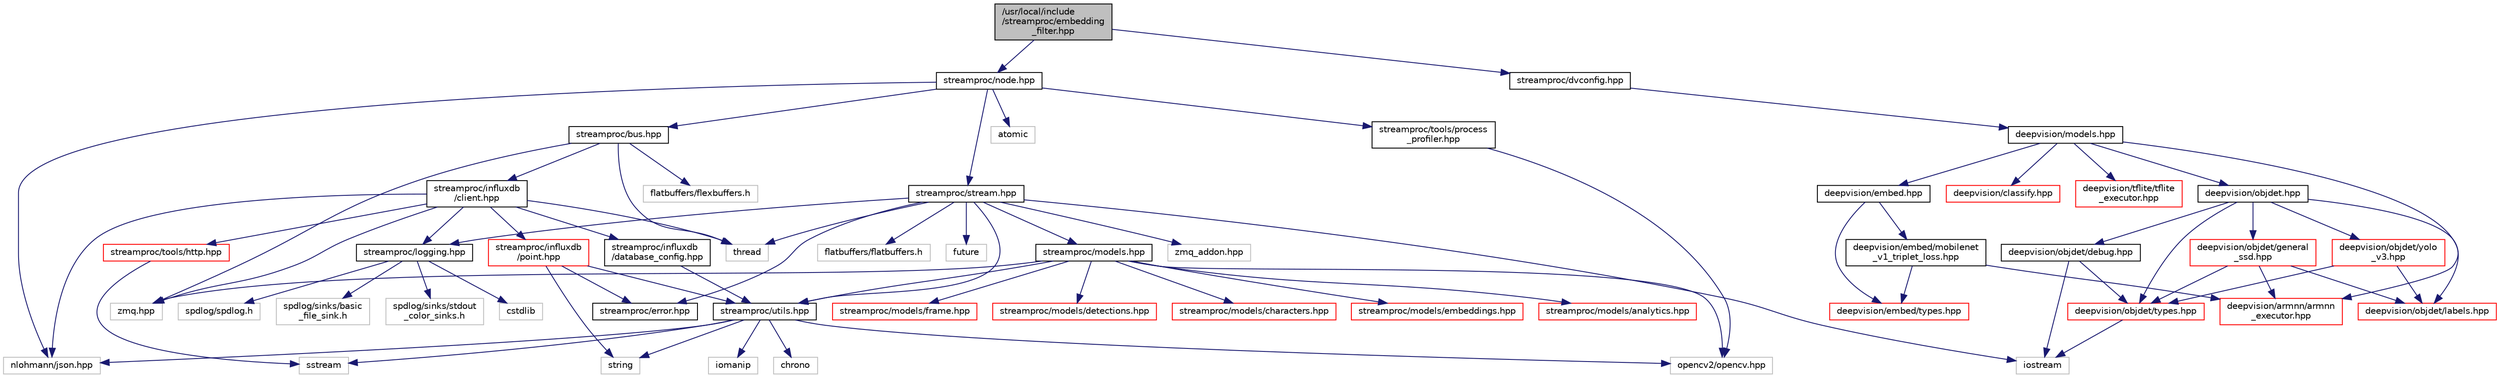 digraph "/usr/local/include/streamproc/embedding_filter.hpp"
{
  edge [fontname="Helvetica",fontsize="10",labelfontname="Helvetica",labelfontsize="10"];
  node [fontname="Helvetica",fontsize="10",shape=record];
  Node0 [label="/usr/local/include\l/streamproc/embedding\l_filter.hpp",height=0.2,width=0.4,color="black", fillcolor="grey75", style="filled", fontcolor="black"];
  Node0 -> Node1 [color="midnightblue",fontsize="10",style="solid",fontname="Helvetica"];
  Node1 [label="streamproc/node.hpp",height=0.2,width=0.4,color="black", fillcolor="white", style="filled",URL="$d3/d09/node_8hpp.html"];
  Node1 -> Node2 [color="midnightblue",fontsize="10",style="solid",fontname="Helvetica"];
  Node2 [label="atomic",height=0.2,width=0.4,color="grey75", fillcolor="white", style="filled"];
  Node1 -> Node3 [color="midnightblue",fontsize="10",style="solid",fontname="Helvetica"];
  Node3 [label="nlohmann/json.hpp",height=0.2,width=0.4,color="grey75", fillcolor="white", style="filled"];
  Node1 -> Node4 [color="midnightblue",fontsize="10",style="solid",fontname="Helvetica"];
  Node4 [label="streamproc/bus.hpp",height=0.2,width=0.4,color="black", fillcolor="white", style="filled",URL="$d3/ddc/bus_8hpp.html"];
  Node4 -> Node5 [color="midnightblue",fontsize="10",style="solid",fontname="Helvetica"];
  Node5 [label="thread",height=0.2,width=0.4,color="grey75", fillcolor="white", style="filled"];
  Node4 -> Node6 [color="midnightblue",fontsize="10",style="solid",fontname="Helvetica"];
  Node6 [label="zmq.hpp",height=0.2,width=0.4,color="grey75", fillcolor="white", style="filled"];
  Node4 -> Node7 [color="midnightblue",fontsize="10",style="solid",fontname="Helvetica"];
  Node7 [label="flatbuffers/flexbuffers.h",height=0.2,width=0.4,color="grey75", fillcolor="white", style="filled"];
  Node4 -> Node8 [color="midnightblue",fontsize="10",style="solid",fontname="Helvetica"];
  Node8 [label="streamproc/influxdb\l/client.hpp",height=0.2,width=0.4,color="black", fillcolor="white", style="filled",URL="$d2/dfe/client_8hpp.html"];
  Node8 -> Node5 [color="midnightblue",fontsize="10",style="solid",fontname="Helvetica"];
  Node8 -> Node6 [color="midnightblue",fontsize="10",style="solid",fontname="Helvetica"];
  Node8 -> Node3 [color="midnightblue",fontsize="10",style="solid",fontname="Helvetica"];
  Node8 -> Node9 [color="midnightblue",fontsize="10",style="solid",fontname="Helvetica"];
  Node9 [label="streamproc/influxdb\l/database_config.hpp",height=0.2,width=0.4,color="black", fillcolor="white", style="filled",URL="$d9/d55/database__config_8hpp.html"];
  Node9 -> Node10 [color="midnightblue",fontsize="10",style="solid",fontname="Helvetica"];
  Node10 [label="streamproc/utils.hpp",height=0.2,width=0.4,color="black", fillcolor="white", style="filled",URL="$d8/d5b/streamproc_2utils_8hpp.html"];
  Node10 -> Node11 [color="midnightblue",fontsize="10",style="solid",fontname="Helvetica"];
  Node11 [label="string",height=0.2,width=0.4,color="grey75", fillcolor="white", style="filled"];
  Node10 -> Node12 [color="midnightblue",fontsize="10",style="solid",fontname="Helvetica"];
  Node12 [label="chrono",height=0.2,width=0.4,color="grey75", fillcolor="white", style="filled"];
  Node10 -> Node13 [color="midnightblue",fontsize="10",style="solid",fontname="Helvetica"];
  Node13 [label="sstream",height=0.2,width=0.4,color="grey75", fillcolor="white", style="filled"];
  Node10 -> Node14 [color="midnightblue",fontsize="10",style="solid",fontname="Helvetica"];
  Node14 [label="iomanip",height=0.2,width=0.4,color="grey75", fillcolor="white", style="filled"];
  Node10 -> Node3 [color="midnightblue",fontsize="10",style="solid",fontname="Helvetica"];
  Node10 -> Node15 [color="midnightblue",fontsize="10",style="solid",fontname="Helvetica"];
  Node15 [label="opencv2/opencv.hpp",height=0.2,width=0.4,color="grey75", fillcolor="white", style="filled"];
  Node8 -> Node16 [color="midnightblue",fontsize="10",style="solid",fontname="Helvetica"];
  Node16 [label="streamproc/influxdb\l/point.hpp",height=0.2,width=0.4,color="red", fillcolor="white", style="filled",URL="$d0/de4/point_8hpp.html"];
  Node16 -> Node11 [color="midnightblue",fontsize="10",style="solid",fontname="Helvetica"];
  Node16 -> Node18 [color="midnightblue",fontsize="10",style="solid",fontname="Helvetica"];
  Node18 [label="streamproc/error.hpp",height=0.2,width=0.4,color="black", fillcolor="white", style="filled",URL="$da/d32/streamproc_2error_8hpp.html"];
  Node16 -> Node10 [color="midnightblue",fontsize="10",style="solid",fontname="Helvetica"];
  Node8 -> Node19 [color="midnightblue",fontsize="10",style="solid",fontname="Helvetica"];
  Node19 [label="streamproc/tools/http.hpp",height=0.2,width=0.4,color="red", fillcolor="white", style="filled",URL="$d4/d51/http_8hpp.html"];
  Node19 -> Node13 [color="midnightblue",fontsize="10",style="solid",fontname="Helvetica"];
  Node8 -> Node28 [color="midnightblue",fontsize="10",style="solid",fontname="Helvetica"];
  Node28 [label="streamproc/logging.hpp",height=0.2,width=0.4,color="black", fillcolor="white", style="filled",URL="$db/d24/streamproc_2logging_8hpp.html"];
  Node28 -> Node29 [color="midnightblue",fontsize="10",style="solid",fontname="Helvetica"];
  Node29 [label="cstdlib",height=0.2,width=0.4,color="grey75", fillcolor="white", style="filled"];
  Node28 -> Node30 [color="midnightblue",fontsize="10",style="solid",fontname="Helvetica"];
  Node30 [label="spdlog/spdlog.h",height=0.2,width=0.4,color="grey75", fillcolor="white", style="filled"];
  Node28 -> Node31 [color="midnightblue",fontsize="10",style="solid",fontname="Helvetica"];
  Node31 [label="spdlog/sinks/basic\l_file_sink.h",height=0.2,width=0.4,color="grey75", fillcolor="white", style="filled"];
  Node28 -> Node32 [color="midnightblue",fontsize="10",style="solid",fontname="Helvetica"];
  Node32 [label="spdlog/sinks/stdout\l_color_sinks.h",height=0.2,width=0.4,color="grey75", fillcolor="white", style="filled"];
  Node1 -> Node33 [color="midnightblue",fontsize="10",style="solid",fontname="Helvetica"];
  Node33 [label="streamproc/stream.hpp",height=0.2,width=0.4,color="black", fillcolor="white", style="filled",URL="$d9/d0f/stream_8hpp.html"];
  Node33 -> Node5 [color="midnightblue",fontsize="10",style="solid",fontname="Helvetica"];
  Node33 -> Node34 [color="midnightblue",fontsize="10",style="solid",fontname="Helvetica"];
  Node34 [label="zmq_addon.hpp",height=0.2,width=0.4,color="grey75", fillcolor="white", style="filled"];
  Node33 -> Node35 [color="midnightblue",fontsize="10",style="solid",fontname="Helvetica"];
  Node35 [label="flatbuffers/flatbuffers.h",height=0.2,width=0.4,color="grey75", fillcolor="white", style="filled"];
  Node33 -> Node36 [color="midnightblue",fontsize="10",style="solid",fontname="Helvetica"];
  Node36 [label="future",height=0.2,width=0.4,color="grey75", fillcolor="white", style="filled"];
  Node33 -> Node37 [color="midnightblue",fontsize="10",style="solid",fontname="Helvetica"];
  Node37 [label="iostream",height=0.2,width=0.4,color="grey75", fillcolor="white", style="filled"];
  Node33 -> Node18 [color="midnightblue",fontsize="10",style="solid",fontname="Helvetica"];
  Node33 -> Node38 [color="midnightblue",fontsize="10",style="solid",fontname="Helvetica"];
  Node38 [label="streamproc/models.hpp",height=0.2,width=0.4,color="black", fillcolor="white", style="filled",URL="$dc/d6b/streamproc_2models_8hpp.html"];
  Node38 -> Node6 [color="midnightblue",fontsize="10",style="solid",fontname="Helvetica"];
  Node38 -> Node15 [color="midnightblue",fontsize="10",style="solid",fontname="Helvetica"];
  Node38 -> Node10 [color="midnightblue",fontsize="10",style="solid",fontname="Helvetica"];
  Node38 -> Node39 [color="midnightblue",fontsize="10",style="solid",fontname="Helvetica"];
  Node39 [label="streamproc/models/frame.hpp",height=0.2,width=0.4,color="red", fillcolor="white", style="filled",URL="$d1/d3c/frame_8hpp.html"];
  Node38 -> Node41 [color="midnightblue",fontsize="10",style="solid",fontname="Helvetica"];
  Node41 [label="streamproc/models/detections.hpp",height=0.2,width=0.4,color="red", fillcolor="white", style="filled",URL="$d6/da0/detections_8hpp.html"];
  Node38 -> Node43 [color="midnightblue",fontsize="10",style="solid",fontname="Helvetica"];
  Node43 [label="streamproc/models/characters.hpp",height=0.2,width=0.4,color="red", fillcolor="white", style="filled",URL="$d3/df3/characters_8hpp.html"];
  Node38 -> Node45 [color="midnightblue",fontsize="10",style="solid",fontname="Helvetica"];
  Node45 [label="streamproc/models/embeddings.hpp",height=0.2,width=0.4,color="red", fillcolor="white", style="filled",URL="$da/d4c/embeddings_8hpp.html"];
  Node38 -> Node47 [color="midnightblue",fontsize="10",style="solid",fontname="Helvetica"];
  Node47 [label="streamproc/models/analytics.hpp",height=0.2,width=0.4,color="red", fillcolor="white", style="filled",URL="$d9/d90/analytics_8hpp.html"];
  Node33 -> Node28 [color="midnightblue",fontsize="10",style="solid",fontname="Helvetica"];
  Node33 -> Node10 [color="midnightblue",fontsize="10",style="solid",fontname="Helvetica"];
  Node1 -> Node49 [color="midnightblue",fontsize="10",style="solid",fontname="Helvetica"];
  Node49 [label="streamproc/tools/process\l_profiler.hpp",height=0.2,width=0.4,color="black", fillcolor="white", style="filled",URL="$d7/df5/process__profiler_8hpp.html"];
  Node49 -> Node15 [color="midnightblue",fontsize="10",style="solid",fontname="Helvetica"];
  Node0 -> Node50 [color="midnightblue",fontsize="10",style="solid",fontname="Helvetica"];
  Node50 [label="streamproc/dvconfig.hpp",height=0.2,width=0.4,color="black", fillcolor="white", style="filled",URL="$d8/df4/dvconfig_8hpp.html"];
  Node50 -> Node51 [color="midnightblue",fontsize="10",style="solid",fontname="Helvetica"];
  Node51 [label="deepvision/models.hpp",height=0.2,width=0.4,color="black", fillcolor="white", style="filled",URL="$dd/d24/deepvision_2models_8hpp.html"];
  Node51 -> Node52 [color="midnightblue",fontsize="10",style="solid",fontname="Helvetica"];
  Node52 [label="deepvision/embed.hpp",height=0.2,width=0.4,color="black", fillcolor="white", style="filled",URL="$d7/db7/embed_8hpp.html"];
  Node52 -> Node53 [color="midnightblue",fontsize="10",style="solid",fontname="Helvetica"];
  Node53 [label="deepvision/embed/mobilenet\l_v1_triplet_loss.hpp",height=0.2,width=0.4,color="black", fillcolor="white", style="filled",URL="$d5/d3d/mobilenet__v1__triplet__loss_8hpp.html"];
  Node53 -> Node54 [color="midnightblue",fontsize="10",style="solid",fontname="Helvetica"];
  Node54 [label="deepvision/armnn/armnn\l_executor.hpp",height=0.2,width=0.4,color="red", fillcolor="white", style="filled",URL="$d3/dd7/armnn__executor_8hpp.html"];
  Node53 -> Node72 [color="midnightblue",fontsize="10",style="solid",fontname="Helvetica"];
  Node72 [label="deepvision/embed/types.hpp",height=0.2,width=0.4,color="red", fillcolor="white", style="filled",URL="$d1/d87/deepvision_2embed_2types_8hpp.html"];
  Node52 -> Node72 [color="midnightblue",fontsize="10",style="solid",fontname="Helvetica"];
  Node51 -> Node74 [color="midnightblue",fontsize="10",style="solid",fontname="Helvetica"];
  Node74 [label="deepvision/objdet.hpp",height=0.2,width=0.4,color="black", fillcolor="white", style="filled",URL="$da/d81/objdet_8hpp.html"];
  Node74 -> Node75 [color="midnightblue",fontsize="10",style="solid",fontname="Helvetica"];
  Node75 [label="deepvision/objdet/general\l_ssd.hpp",height=0.2,width=0.4,color="red", fillcolor="white", style="filled",URL="$de/da8/general__ssd_8hpp.html"];
  Node75 -> Node54 [color="midnightblue",fontsize="10",style="solid",fontname="Helvetica"];
  Node75 -> Node78 [color="midnightblue",fontsize="10",style="solid",fontname="Helvetica"];
  Node78 [label="deepvision/objdet/labels.hpp",height=0.2,width=0.4,color="red", fillcolor="white", style="filled",URL="$d1/d0e/labels_8hpp.html"];
  Node75 -> Node79 [color="midnightblue",fontsize="10",style="solid",fontname="Helvetica"];
  Node79 [label="deepvision/objdet/types.hpp",height=0.2,width=0.4,color="red", fillcolor="white", style="filled",URL="$d5/daf/deepvision_2objdet_2types_8hpp.html"];
  Node79 -> Node37 [color="midnightblue",fontsize="10",style="solid",fontname="Helvetica"];
  Node74 -> Node80 [color="midnightblue",fontsize="10",style="solid",fontname="Helvetica"];
  Node80 [label="deepvision/objdet/yolo\l_v3.hpp",height=0.2,width=0.4,color="red", fillcolor="white", style="filled",URL="$da/df9/yolo__v3_8hpp.html"];
  Node80 -> Node78 [color="midnightblue",fontsize="10",style="solid",fontname="Helvetica"];
  Node80 -> Node79 [color="midnightblue",fontsize="10",style="solid",fontname="Helvetica"];
  Node74 -> Node81 [color="midnightblue",fontsize="10",style="solid",fontname="Helvetica"];
  Node81 [label="deepvision/objdet/debug.hpp",height=0.2,width=0.4,color="black", fillcolor="white", style="filled",URL="$d2/d56/deepvision_2objdet_2debug_8hpp.html"];
  Node81 -> Node79 [color="midnightblue",fontsize="10",style="solid",fontname="Helvetica"];
  Node81 -> Node37 [color="midnightblue",fontsize="10",style="solid",fontname="Helvetica"];
  Node74 -> Node78 [color="midnightblue",fontsize="10",style="solid",fontname="Helvetica"];
  Node74 -> Node79 [color="midnightblue",fontsize="10",style="solid",fontname="Helvetica"];
  Node51 -> Node82 [color="midnightblue",fontsize="10",style="solid",fontname="Helvetica"];
  Node82 [label="deepvision/classify.hpp",height=0.2,width=0.4,color="red", fillcolor="white", style="filled",URL="$df/d75/classify_8hpp.html"];
  Node51 -> Node54 [color="midnightblue",fontsize="10",style="solid",fontname="Helvetica"];
  Node51 -> Node87 [color="midnightblue",fontsize="10",style="solid",fontname="Helvetica"];
  Node87 [label="deepvision/tflite/tflite\l_executor.hpp",height=0.2,width=0.4,color="red", fillcolor="white", style="filled",URL="$db/d9a/tflite__executor_8hpp.html"];
}
